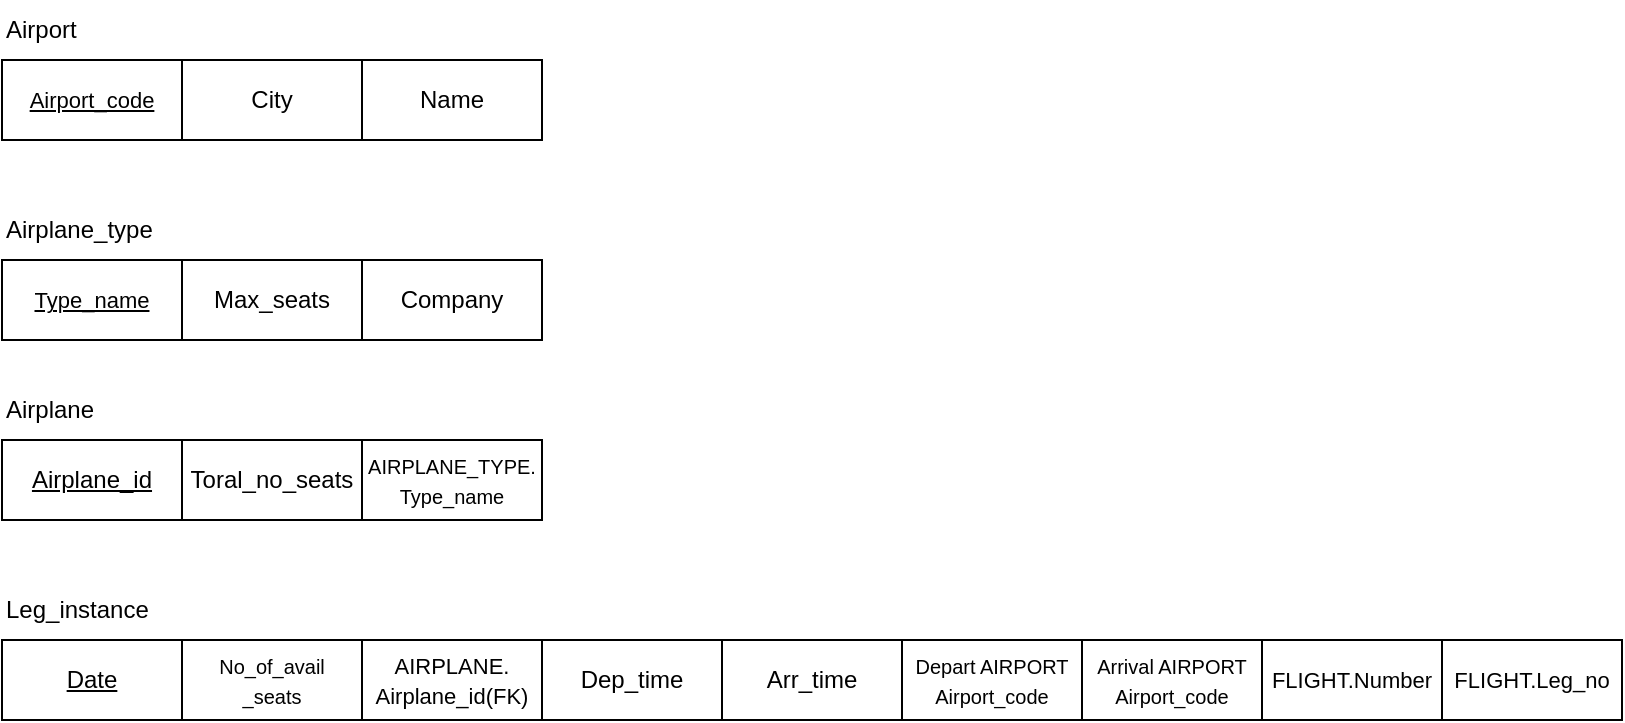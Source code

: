 <mxfile version="24.0.2" type="github">
  <diagram name="Página-1" id="2_WOX7FnMg_eUjWQ_aEJ">
    <mxGraphModel dx="867" dy="593" grid="1" gridSize="10" guides="1" tooltips="1" connect="1" arrows="1" fold="1" page="1" pageScale="1" pageWidth="827" pageHeight="1169" math="0" shadow="0">
      <root>
        <mxCell id="0" />
        <mxCell id="1" parent="0" />
        <mxCell id="GT8kRJstvFUQp1vNYufc-23" value="&lt;font style=&quot;font-size: 11px;&quot;&gt;&lt;u&gt;Airport_code&lt;/u&gt;&lt;/font&gt;" style="whiteSpace=wrap;html=1;align=center;" vertex="1" parent="1">
          <mxGeometry x="10" y="70" width="90" height="40" as="geometry" />
        </mxCell>
        <mxCell id="GT8kRJstvFUQp1vNYufc-24" value="City" style="whiteSpace=wrap;html=1;align=center;" vertex="1" parent="1">
          <mxGeometry x="100" y="70" width="90" height="40" as="geometry" />
        </mxCell>
        <mxCell id="GT8kRJstvFUQp1vNYufc-25" value="Name" style="whiteSpace=wrap;html=1;align=center;" vertex="1" parent="1">
          <mxGeometry x="190" y="70" width="90" height="40" as="geometry" />
        </mxCell>
        <mxCell id="GT8kRJstvFUQp1vNYufc-27" value="Airport" style="text;html=1;align=left;verticalAlign=middle;whiteSpace=wrap;rounded=0;" vertex="1" parent="1">
          <mxGeometry x="10" y="40" width="60" height="30" as="geometry" />
        </mxCell>
        <mxCell id="GT8kRJstvFUQp1vNYufc-29" value="&lt;font style=&quot;font-size: 11px;&quot;&gt;&lt;u&gt;Type_name&lt;/u&gt;&lt;/font&gt;" style="whiteSpace=wrap;html=1;align=center;" vertex="1" parent="1">
          <mxGeometry x="10" y="170" width="90" height="40" as="geometry" />
        </mxCell>
        <mxCell id="GT8kRJstvFUQp1vNYufc-30" value="Max_seats" style="whiteSpace=wrap;html=1;align=center;" vertex="1" parent="1">
          <mxGeometry x="100" y="170" width="90" height="40" as="geometry" />
        </mxCell>
        <mxCell id="GT8kRJstvFUQp1vNYufc-31" value="Company" style="whiteSpace=wrap;html=1;align=center;" vertex="1" parent="1">
          <mxGeometry x="190" y="170" width="90" height="40" as="geometry" />
        </mxCell>
        <mxCell id="GT8kRJstvFUQp1vNYufc-32" value="Airplane" style="text;html=1;align=left;verticalAlign=middle;whiteSpace=wrap;rounded=0;" vertex="1" parent="1">
          <mxGeometry x="10" y="230" width="80" height="30" as="geometry" />
        </mxCell>
        <mxCell id="GT8kRJstvFUQp1vNYufc-34" value="&lt;u&gt;Airplane_id&lt;/u&gt;" style="whiteSpace=wrap;html=1;align=center;" vertex="1" parent="1">
          <mxGeometry x="10" y="260" width="90" height="40" as="geometry" />
        </mxCell>
        <mxCell id="GT8kRJstvFUQp1vNYufc-35" value="Toral_no_seats" style="whiteSpace=wrap;html=1;align=center;" vertex="1" parent="1">
          <mxGeometry x="100" y="260" width="90" height="40" as="geometry" />
        </mxCell>
        <mxCell id="GT8kRJstvFUQp1vNYufc-36" value="&lt;font style=&quot;font-size: 10px;&quot;&gt;AIRPLANE_TYPE.&lt;br&gt;Type_name&lt;/font&gt;" style="whiteSpace=wrap;html=1;align=center;" vertex="1" parent="1">
          <mxGeometry x="190" y="260" width="90" height="40" as="geometry" />
        </mxCell>
        <mxCell id="GT8kRJstvFUQp1vNYufc-37" value="Airplane_type" style="text;html=1;align=left;verticalAlign=middle;whiteSpace=wrap;rounded=0;" vertex="1" parent="1">
          <mxGeometry x="10" y="140" width="80" height="30" as="geometry" />
        </mxCell>
        <mxCell id="GT8kRJstvFUQp1vNYufc-38" value="&lt;u&gt;Date&lt;/u&gt;" style="whiteSpace=wrap;html=1;align=center;" vertex="1" parent="1">
          <mxGeometry x="10" y="360" width="90" height="40" as="geometry" />
        </mxCell>
        <mxCell id="GT8kRJstvFUQp1vNYufc-39" value="&lt;span style=&quot;font-size: 10px;&quot;&gt;Arrival AIRPORT&lt;/span&gt;&lt;br style=&quot;font-size: 10px;&quot;&gt;&lt;span style=&quot;font-size: 10px;&quot;&gt;Airport_code&lt;/span&gt;" style="whiteSpace=wrap;html=1;align=center;" vertex="1" parent="1">
          <mxGeometry x="550" y="360" width="90" height="40" as="geometry" />
        </mxCell>
        <mxCell id="GT8kRJstvFUQp1vNYufc-40" value="&lt;font style=&quot;font-size: 10px;&quot;&gt;Depart AIRPORT&lt;br&gt;Airport_code&lt;/font&gt;" style="whiteSpace=wrap;html=1;align=center;" vertex="1" parent="1">
          <mxGeometry x="460" y="360" width="90" height="40" as="geometry" />
        </mxCell>
        <mxCell id="GT8kRJstvFUQp1vNYufc-41" value="Arr_time" style="whiteSpace=wrap;html=1;align=center;" vertex="1" parent="1">
          <mxGeometry x="370" y="360" width="90" height="40" as="geometry" />
        </mxCell>
        <mxCell id="GT8kRJstvFUQp1vNYufc-42" value="Dep_time" style="whiteSpace=wrap;html=1;align=center;" vertex="1" parent="1">
          <mxGeometry x="280" y="360" width="90" height="40" as="geometry" />
        </mxCell>
        <mxCell id="GT8kRJstvFUQp1vNYufc-43" value="&lt;font style=&quot;font-size: 11px;&quot;&gt;AIRPLANE.&lt;br&gt;Airplane_id(FK)&lt;/font&gt;" style="whiteSpace=wrap;html=1;align=center;" vertex="1" parent="1">
          <mxGeometry x="190" y="360" width="90" height="40" as="geometry" />
        </mxCell>
        <mxCell id="GT8kRJstvFUQp1vNYufc-44" value="&lt;font style=&quot;font-size: 10px;&quot;&gt;No_of_avail&lt;br&gt;_seats&lt;/font&gt;" style="whiteSpace=wrap;html=1;align=center;" vertex="1" parent="1">
          <mxGeometry x="100" y="360" width="90" height="40" as="geometry" />
        </mxCell>
        <mxCell id="GT8kRJstvFUQp1vNYufc-45" value="&lt;font style=&quot;font-size: 11px;&quot;&gt;FLIGHT.Number&lt;/font&gt;" style="whiteSpace=wrap;html=1;align=center;" vertex="1" parent="1">
          <mxGeometry x="640" y="360" width="90" height="40" as="geometry" />
        </mxCell>
        <mxCell id="GT8kRJstvFUQp1vNYufc-48" value="Leg_instance" style="text;html=1;align=left;verticalAlign=middle;whiteSpace=wrap;rounded=0;" vertex="1" parent="1">
          <mxGeometry x="10" y="330" width="80" height="30" as="geometry" />
        </mxCell>
        <mxCell id="GT8kRJstvFUQp1vNYufc-50" value="&lt;font style=&quot;font-size: 11px;&quot;&gt;FLIGHT.Leg_no&lt;/font&gt;" style="whiteSpace=wrap;html=1;align=center;" vertex="1" parent="1">
          <mxGeometry x="730" y="360" width="90" height="40" as="geometry" />
        </mxCell>
      </root>
    </mxGraphModel>
  </diagram>
</mxfile>
